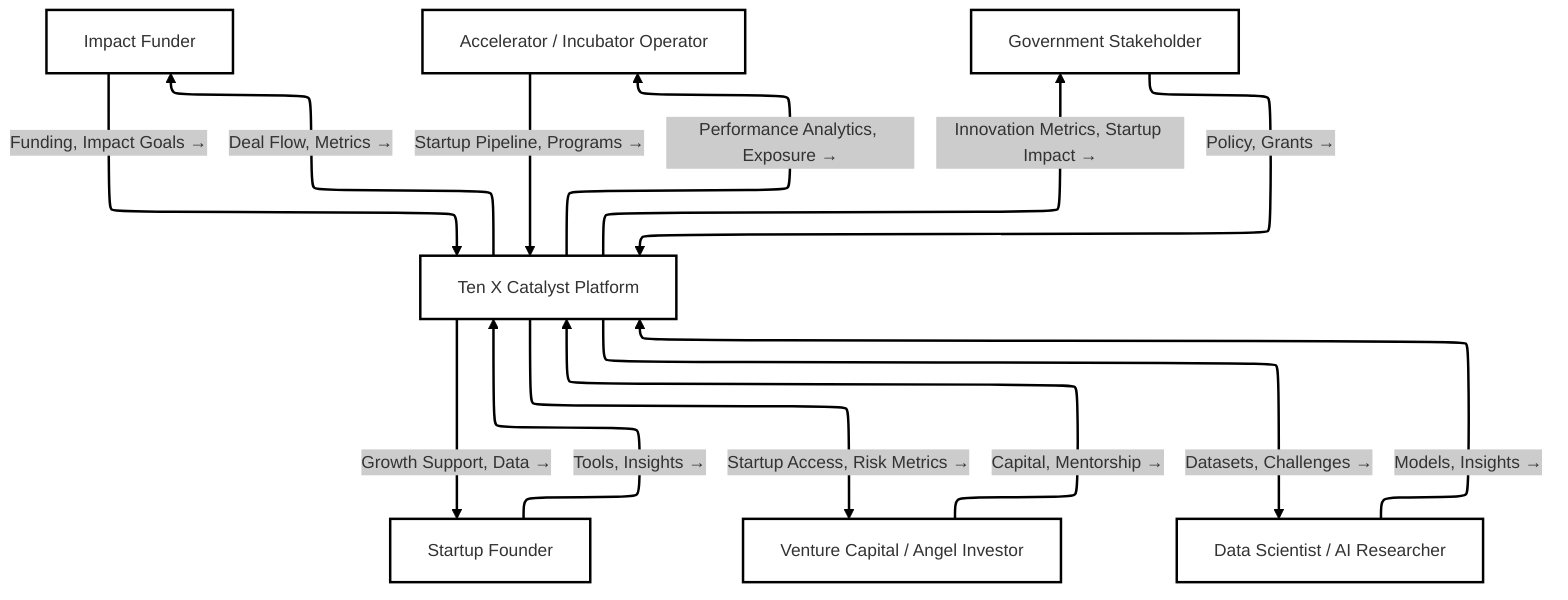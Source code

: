 ---
config:
  layout: elk
  theme: neo
---
flowchart TD
    B["Startup Founder"] -- Tools, Insights → --> A["Ten X Catalyst Platform"]
    A -- Growth Support, Data → --> B
    C["Impact Funder"] -- Funding, Impact Goals → --> A
    A -- Deal Flow, Metrics → --> C
    D["Venture Capital / Angel Investor"] -- Capital, Mentorship → --> A
    A -- Startup Access, Risk Metrics → --> D
    E["Accelerator / Incubator Operator"] -- Startup Pipeline, Programs → --> A
    A -- Performance Analytics, Exposure → --> E
    F["Government Stakeholder"] -- Policy, Grants → --> A
    A -- Innovation Metrics, Startup Impact → --> F
    G["Data Scientist / AI Researcher"] -- Models, Insights → --> A
    A -- Datasets, Challenges → --> G